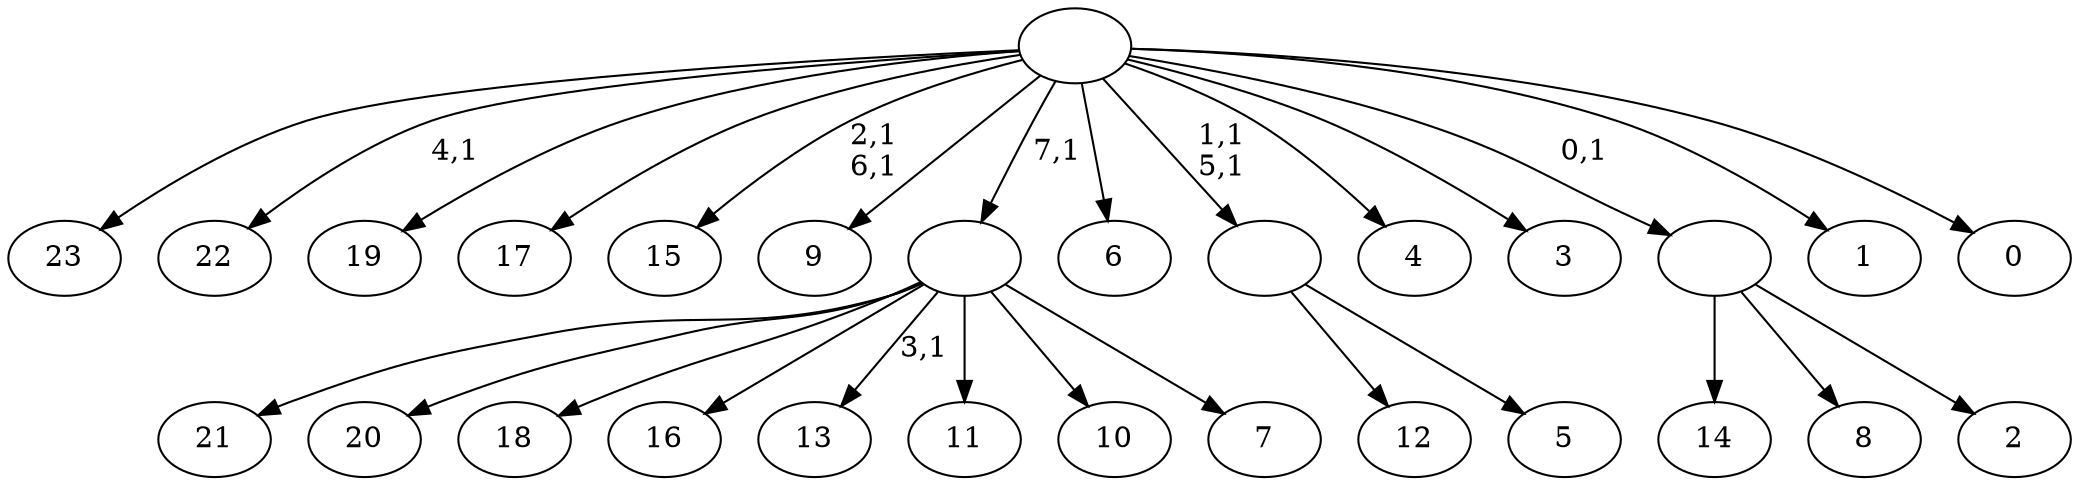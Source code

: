 digraph T {
	32 [label="23"]
	31 [label="22"]
	29 [label="21"]
	28 [label="20"]
	27 [label="19"]
	26 [label="18"]
	25 [label="17"]
	24 [label="16"]
	23 [label="15"]
	20 [label="14"]
	19 [label="13"]
	17 [label="12"]
	16 [label="11"]
	15 [label="10"]
	14 [label="9"]
	13 [label="8"]
	12 [label="7"]
	11 [label=""]
	10 [label="6"]
	9 [label="5"]
	8 [label=""]
	6 [label="4"]
	5 [label="3"]
	4 [label="2"]
	3 [label=""]
	2 [label="1"]
	1 [label="0"]
	0 [label=""]
	11 -> 19 [label="3,1"]
	11 -> 29 [label=""]
	11 -> 28 [label=""]
	11 -> 26 [label=""]
	11 -> 24 [label=""]
	11 -> 16 [label=""]
	11 -> 15 [label=""]
	11 -> 12 [label=""]
	8 -> 17 [label=""]
	8 -> 9 [label=""]
	3 -> 20 [label=""]
	3 -> 13 [label=""]
	3 -> 4 [label=""]
	0 -> 8 [label="1,1\n5,1"]
	0 -> 23 [label="2,1\n6,1"]
	0 -> 31 [label="4,1"]
	0 -> 32 [label=""]
	0 -> 27 [label=""]
	0 -> 25 [label=""]
	0 -> 14 [label=""]
	0 -> 11 [label="7,1"]
	0 -> 10 [label=""]
	0 -> 6 [label=""]
	0 -> 5 [label=""]
	0 -> 3 [label="0,1"]
	0 -> 2 [label=""]
	0 -> 1 [label=""]
}
